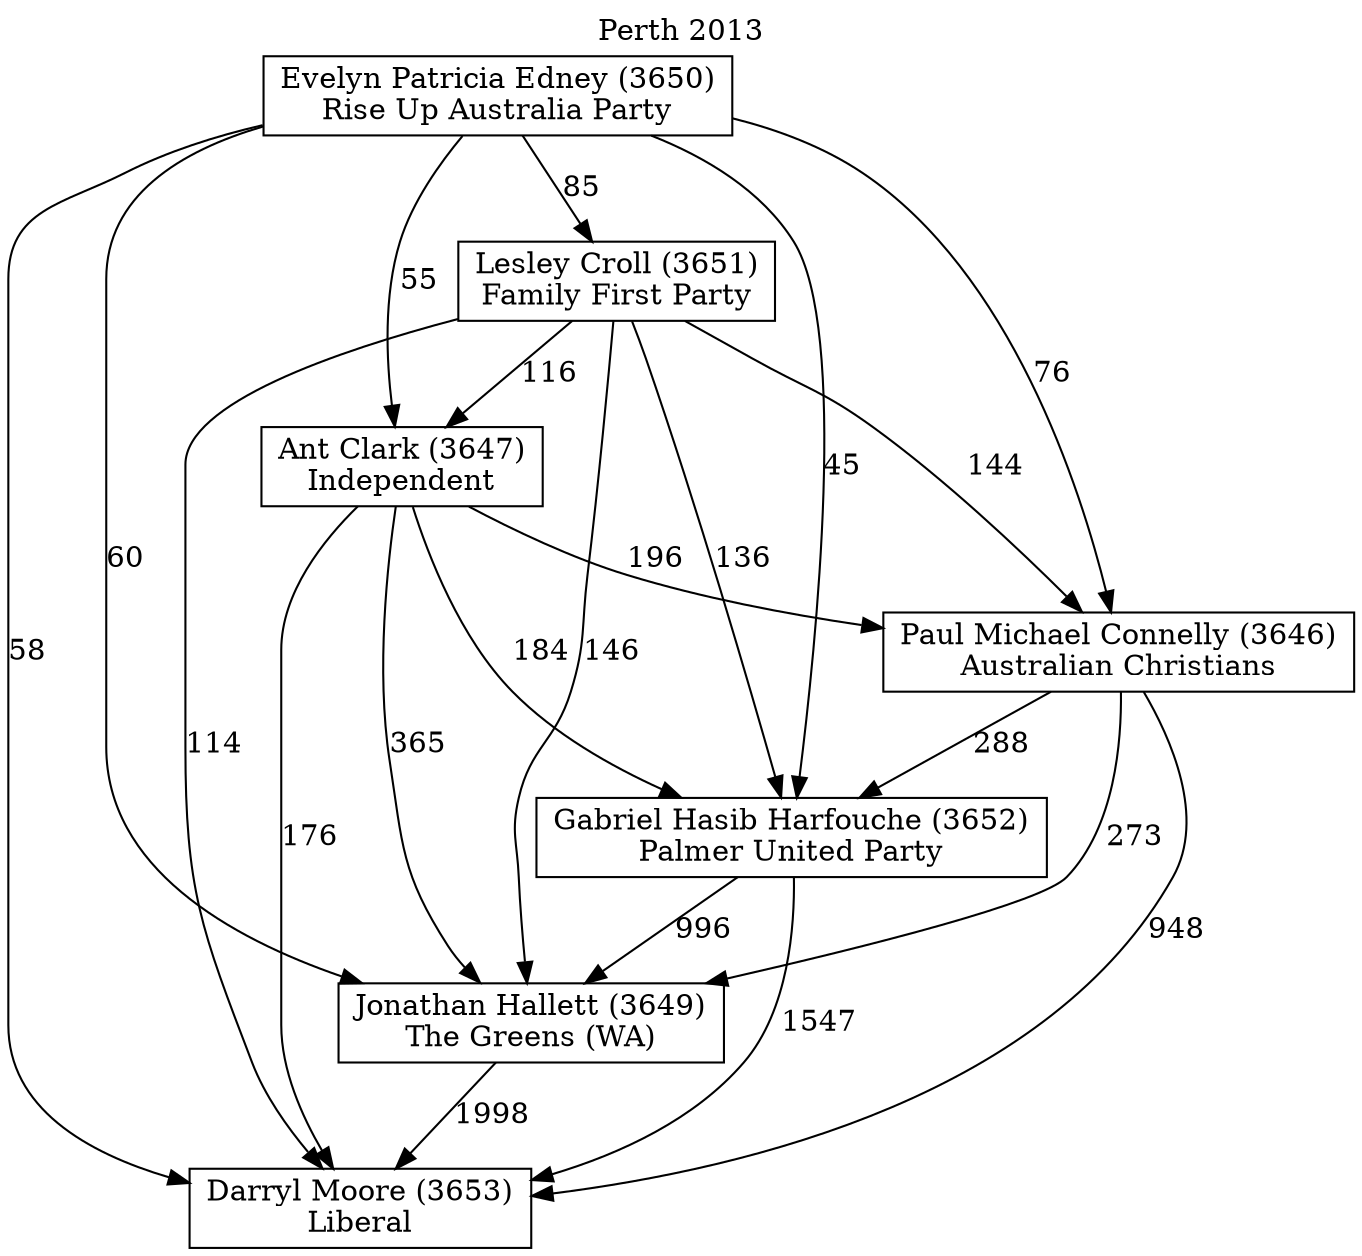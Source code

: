 // House preference flow
digraph "Darryl Moore (3653)_Perth_2013" {
	graph [label="Perth 2013" labelloc=t mclimit=10]
	node [shape=box]
	"Darryl Moore (3653)" [label="Darryl Moore (3653)
Liberal"]
	"Jonathan Hallett (3649)" [label="Jonathan Hallett (3649)
The Greens (WA)"]
	"Gabriel Hasib Harfouche (3652)" [label="Gabriel Hasib Harfouche (3652)
Palmer United Party"]
	"Paul Michael Connelly (3646)" [label="Paul Michael Connelly (3646)
Australian Christians"]
	"Ant Clark (3647)" [label="Ant Clark (3647)
Independent"]
	"Lesley Croll (3651)" [label="Lesley Croll (3651)
Family First Party"]
	"Evelyn Patricia Edney (3650)" [label="Evelyn Patricia Edney (3650)
Rise Up Australia Party"]
	"Jonathan Hallett (3649)" -> "Darryl Moore (3653)" [label=1998]
	"Gabriel Hasib Harfouche (3652)" -> "Jonathan Hallett (3649)" [label=996]
	"Paul Michael Connelly (3646)" -> "Gabriel Hasib Harfouche (3652)" [label=288]
	"Ant Clark (3647)" -> "Paul Michael Connelly (3646)" [label=196]
	"Lesley Croll (3651)" -> "Ant Clark (3647)" [label=116]
	"Evelyn Patricia Edney (3650)" -> "Lesley Croll (3651)" [label=85]
	"Gabriel Hasib Harfouche (3652)" -> "Darryl Moore (3653)" [label=1547]
	"Paul Michael Connelly (3646)" -> "Darryl Moore (3653)" [label=948]
	"Ant Clark (3647)" -> "Darryl Moore (3653)" [label=176]
	"Lesley Croll (3651)" -> "Darryl Moore (3653)" [label=114]
	"Evelyn Patricia Edney (3650)" -> "Darryl Moore (3653)" [label=58]
	"Evelyn Patricia Edney (3650)" -> "Ant Clark (3647)" [label=55]
	"Lesley Croll (3651)" -> "Paul Michael Connelly (3646)" [label=144]
	"Evelyn Patricia Edney (3650)" -> "Paul Michael Connelly (3646)" [label=76]
	"Ant Clark (3647)" -> "Gabriel Hasib Harfouche (3652)" [label=184]
	"Lesley Croll (3651)" -> "Gabriel Hasib Harfouche (3652)" [label=136]
	"Evelyn Patricia Edney (3650)" -> "Gabriel Hasib Harfouche (3652)" [label=45]
	"Paul Michael Connelly (3646)" -> "Jonathan Hallett (3649)" [label=273]
	"Ant Clark (3647)" -> "Jonathan Hallett (3649)" [label=365]
	"Lesley Croll (3651)" -> "Jonathan Hallett (3649)" [label=146]
	"Evelyn Patricia Edney (3650)" -> "Jonathan Hallett (3649)" [label=60]
}
